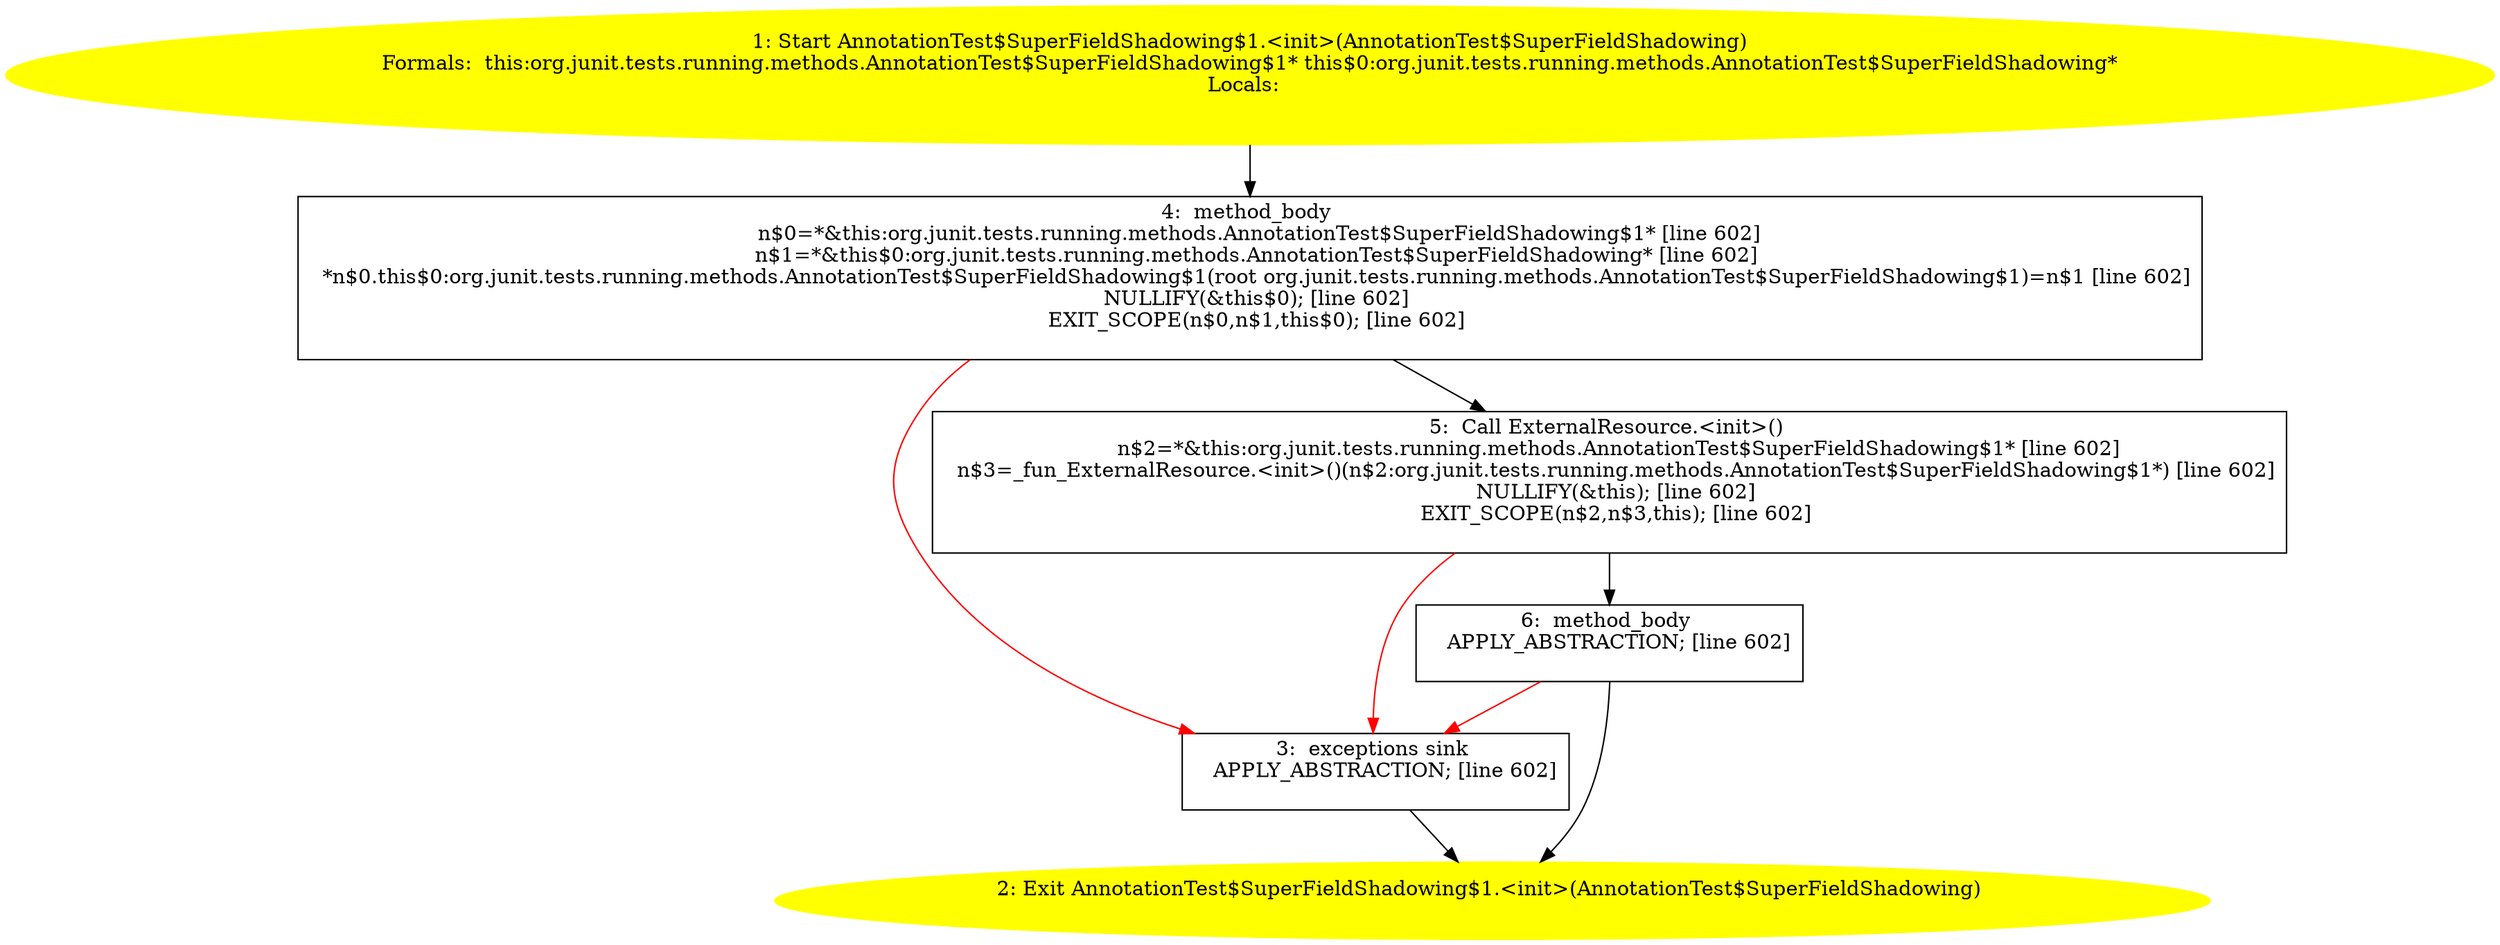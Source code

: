 /* @generated */
digraph cfg {
"org.junit.tests.running.methods.AnnotationTest$SuperFieldShadowing$1.<init>(org.junit.tests.running..71435e7ca933076c3f3a46ab3ec1a69e_1" [label="1: Start AnnotationTest$SuperFieldShadowing$1.<init>(AnnotationTest$SuperFieldShadowing)\nFormals:  this:org.junit.tests.running.methods.AnnotationTest$SuperFieldShadowing$1* this$0:org.junit.tests.running.methods.AnnotationTest$SuperFieldShadowing*\nLocals:  \n  " color=yellow style=filled]
	

	 "org.junit.tests.running.methods.AnnotationTest$SuperFieldShadowing$1.<init>(org.junit.tests.running..71435e7ca933076c3f3a46ab3ec1a69e_1" -> "org.junit.tests.running.methods.AnnotationTest$SuperFieldShadowing$1.<init>(org.junit.tests.running..71435e7ca933076c3f3a46ab3ec1a69e_4" ;
"org.junit.tests.running.methods.AnnotationTest$SuperFieldShadowing$1.<init>(org.junit.tests.running..71435e7ca933076c3f3a46ab3ec1a69e_2" [label="2: Exit AnnotationTest$SuperFieldShadowing$1.<init>(AnnotationTest$SuperFieldShadowing) \n  " color=yellow style=filled]
	

"org.junit.tests.running.methods.AnnotationTest$SuperFieldShadowing$1.<init>(org.junit.tests.running..71435e7ca933076c3f3a46ab3ec1a69e_3" [label="3:  exceptions sink \n   APPLY_ABSTRACTION; [line 602]\n " shape="box"]
	

	 "org.junit.tests.running.methods.AnnotationTest$SuperFieldShadowing$1.<init>(org.junit.tests.running..71435e7ca933076c3f3a46ab3ec1a69e_3" -> "org.junit.tests.running.methods.AnnotationTest$SuperFieldShadowing$1.<init>(org.junit.tests.running..71435e7ca933076c3f3a46ab3ec1a69e_2" ;
"org.junit.tests.running.methods.AnnotationTest$SuperFieldShadowing$1.<init>(org.junit.tests.running..71435e7ca933076c3f3a46ab3ec1a69e_4" [label="4:  method_body \n   n$0=*&this:org.junit.tests.running.methods.AnnotationTest$SuperFieldShadowing$1* [line 602]\n  n$1=*&this$0:org.junit.tests.running.methods.AnnotationTest$SuperFieldShadowing* [line 602]\n  *n$0.this$0:org.junit.tests.running.methods.AnnotationTest$SuperFieldShadowing$1(root org.junit.tests.running.methods.AnnotationTest$SuperFieldShadowing$1)=n$1 [line 602]\n  NULLIFY(&this$0); [line 602]\n  EXIT_SCOPE(n$0,n$1,this$0); [line 602]\n " shape="box"]
	

	 "org.junit.tests.running.methods.AnnotationTest$SuperFieldShadowing$1.<init>(org.junit.tests.running..71435e7ca933076c3f3a46ab3ec1a69e_4" -> "org.junit.tests.running.methods.AnnotationTest$SuperFieldShadowing$1.<init>(org.junit.tests.running..71435e7ca933076c3f3a46ab3ec1a69e_5" ;
	 "org.junit.tests.running.methods.AnnotationTest$SuperFieldShadowing$1.<init>(org.junit.tests.running..71435e7ca933076c3f3a46ab3ec1a69e_4" -> "org.junit.tests.running.methods.AnnotationTest$SuperFieldShadowing$1.<init>(org.junit.tests.running..71435e7ca933076c3f3a46ab3ec1a69e_3" [color="red" ];
"org.junit.tests.running.methods.AnnotationTest$SuperFieldShadowing$1.<init>(org.junit.tests.running..71435e7ca933076c3f3a46ab3ec1a69e_5" [label="5:  Call ExternalResource.<init>() \n   n$2=*&this:org.junit.tests.running.methods.AnnotationTest$SuperFieldShadowing$1* [line 602]\n  n$3=_fun_ExternalResource.<init>()(n$2:org.junit.tests.running.methods.AnnotationTest$SuperFieldShadowing$1*) [line 602]\n  NULLIFY(&this); [line 602]\n  EXIT_SCOPE(n$2,n$3,this); [line 602]\n " shape="box"]
	

	 "org.junit.tests.running.methods.AnnotationTest$SuperFieldShadowing$1.<init>(org.junit.tests.running..71435e7ca933076c3f3a46ab3ec1a69e_5" -> "org.junit.tests.running.methods.AnnotationTest$SuperFieldShadowing$1.<init>(org.junit.tests.running..71435e7ca933076c3f3a46ab3ec1a69e_6" ;
	 "org.junit.tests.running.methods.AnnotationTest$SuperFieldShadowing$1.<init>(org.junit.tests.running..71435e7ca933076c3f3a46ab3ec1a69e_5" -> "org.junit.tests.running.methods.AnnotationTest$SuperFieldShadowing$1.<init>(org.junit.tests.running..71435e7ca933076c3f3a46ab3ec1a69e_3" [color="red" ];
"org.junit.tests.running.methods.AnnotationTest$SuperFieldShadowing$1.<init>(org.junit.tests.running..71435e7ca933076c3f3a46ab3ec1a69e_6" [label="6:  method_body \n   APPLY_ABSTRACTION; [line 602]\n " shape="box"]
	

	 "org.junit.tests.running.methods.AnnotationTest$SuperFieldShadowing$1.<init>(org.junit.tests.running..71435e7ca933076c3f3a46ab3ec1a69e_6" -> "org.junit.tests.running.methods.AnnotationTest$SuperFieldShadowing$1.<init>(org.junit.tests.running..71435e7ca933076c3f3a46ab3ec1a69e_2" ;
	 "org.junit.tests.running.methods.AnnotationTest$SuperFieldShadowing$1.<init>(org.junit.tests.running..71435e7ca933076c3f3a46ab3ec1a69e_6" -> "org.junit.tests.running.methods.AnnotationTest$SuperFieldShadowing$1.<init>(org.junit.tests.running..71435e7ca933076c3f3a46ab3ec1a69e_3" [color="red" ];
}
